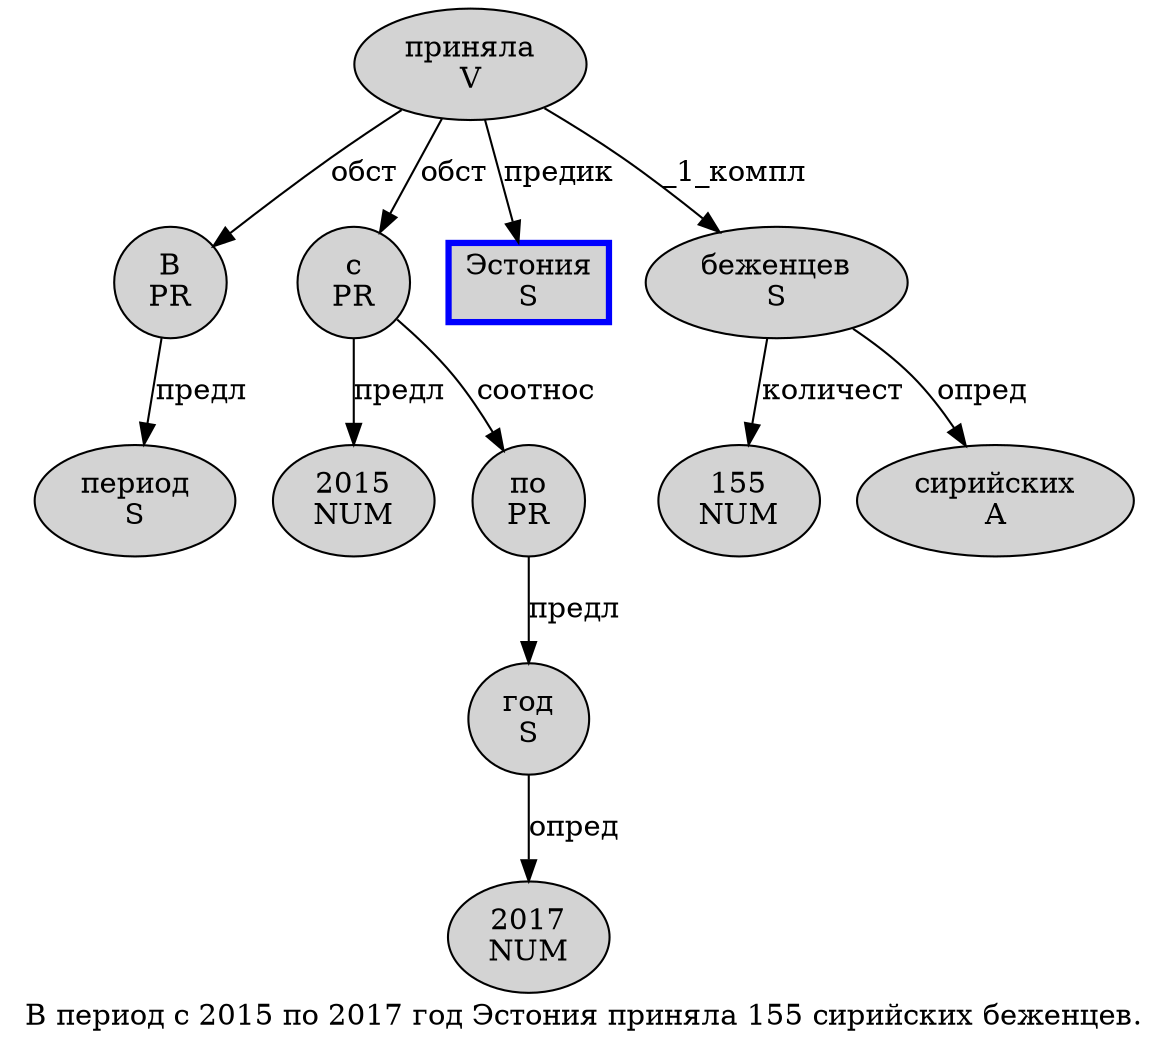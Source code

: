 digraph SENTENCE_111 {
	graph [label="В период с 2015 по 2017 год Эстония приняла 155 сирийских беженцев."]
	node [style=filled]
		0 [label="В
PR" color="" fillcolor=lightgray penwidth=1 shape=ellipse]
		1 [label="период
S" color="" fillcolor=lightgray penwidth=1 shape=ellipse]
		2 [label="с
PR" color="" fillcolor=lightgray penwidth=1 shape=ellipse]
		3 [label="2015
NUM" color="" fillcolor=lightgray penwidth=1 shape=ellipse]
		4 [label="по
PR" color="" fillcolor=lightgray penwidth=1 shape=ellipse]
		5 [label="2017
NUM" color="" fillcolor=lightgray penwidth=1 shape=ellipse]
		6 [label="год
S" color="" fillcolor=lightgray penwidth=1 shape=ellipse]
		7 [label="Эстония
S" color=blue fillcolor=lightgray penwidth=3 shape=box]
		8 [label="приняла
V" color="" fillcolor=lightgray penwidth=1 shape=ellipse]
		9 [label="155
NUM" color="" fillcolor=lightgray penwidth=1 shape=ellipse]
		10 [label="сирийских
A" color="" fillcolor=lightgray penwidth=1 shape=ellipse]
		11 [label="беженцев
S" color="" fillcolor=lightgray penwidth=1 shape=ellipse]
			2 -> 3 [label="предл"]
			2 -> 4 [label="соотнос"]
			6 -> 5 [label="опред"]
			4 -> 6 [label="предл"]
			8 -> 0 [label="обст"]
			8 -> 2 [label="обст"]
			8 -> 7 [label="предик"]
			8 -> 11 [label="_1_компл"]
			0 -> 1 [label="предл"]
			11 -> 9 [label="количест"]
			11 -> 10 [label="опред"]
}
